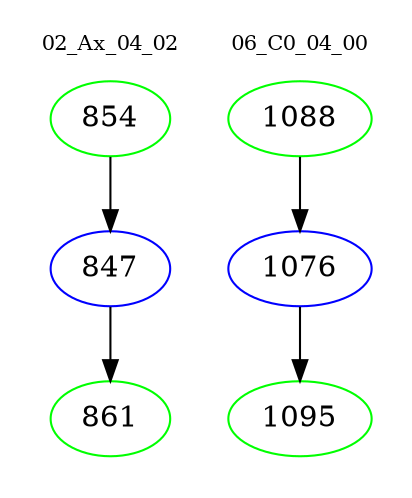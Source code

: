 digraph{
subgraph cluster_0 {
color = white
label = "02_Ax_04_02";
fontsize=10;
T0_854 [label="854", color="green"]
T0_854 -> T0_847 [color="black"]
T0_847 [label="847", color="blue"]
T0_847 -> T0_861 [color="black"]
T0_861 [label="861", color="green"]
}
subgraph cluster_1 {
color = white
label = "06_C0_04_00";
fontsize=10;
T1_1088 [label="1088", color="green"]
T1_1088 -> T1_1076 [color="black"]
T1_1076 [label="1076", color="blue"]
T1_1076 -> T1_1095 [color="black"]
T1_1095 [label="1095", color="green"]
}
}
